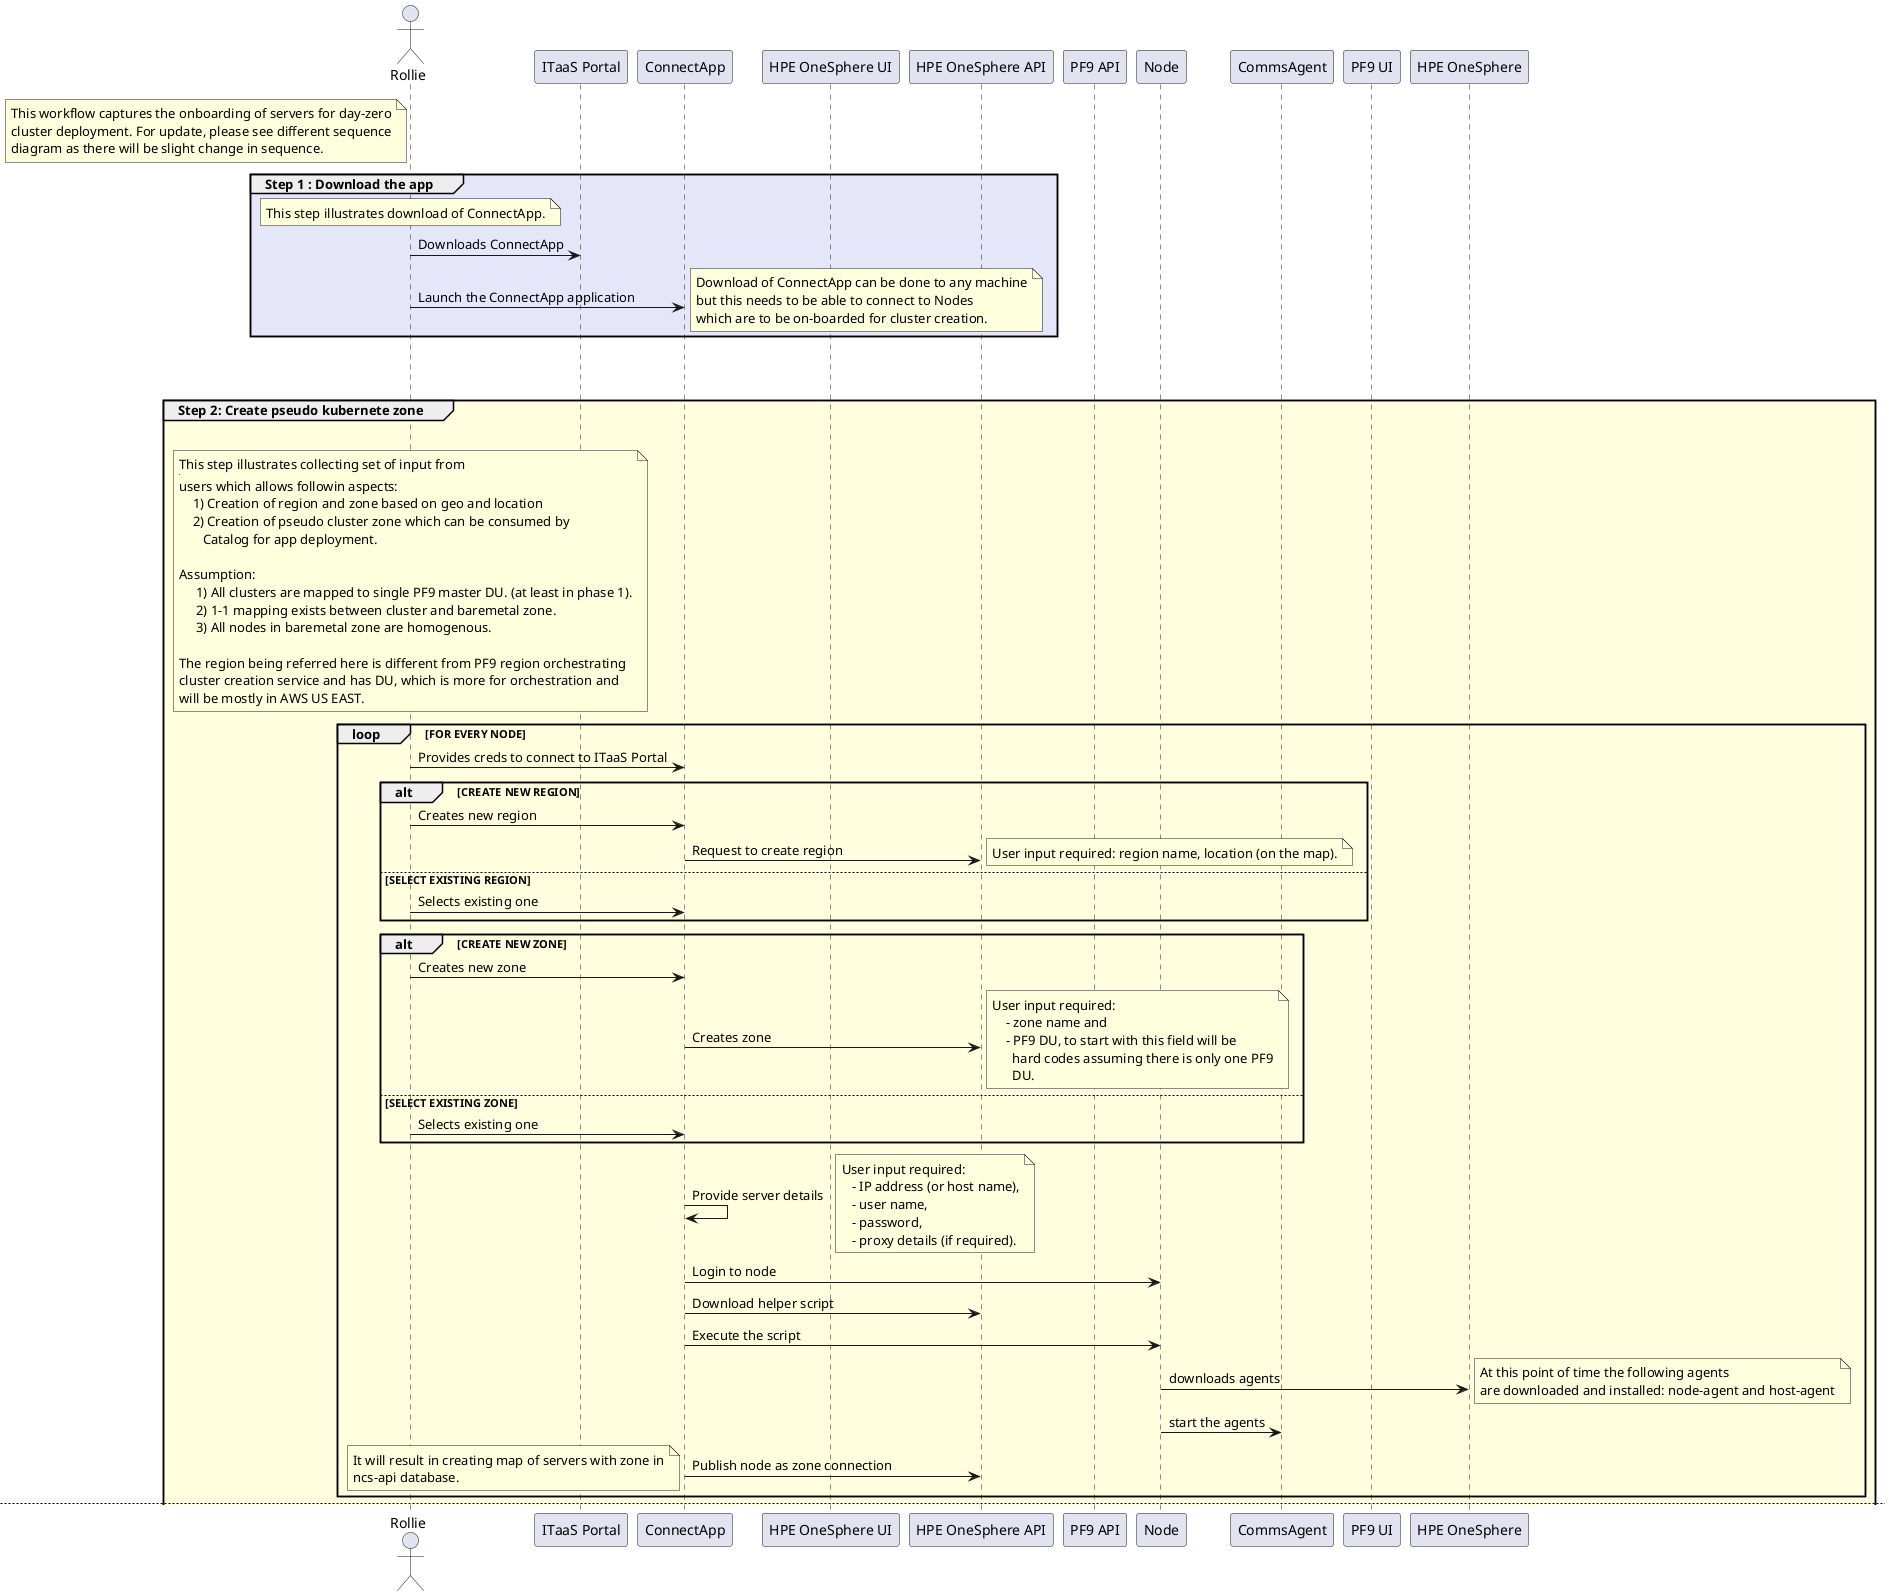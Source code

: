 @startuml

actor Rollie

participant "ITaaS Portal"
participant ConnectApp
participant "HPE OneSphere UI"
participant "HPE OneSphere API"
participant "PF9 API"
participant Node
participant CommsAgent
participant "PF9 UI"

note left Rollie
    This workflow captures the onboarding of servers for day-zero
    cluster deployment. For update, please see different sequence
    diagram as there will be slight change in sequence.
end note

group #Lavender Step 1 : Download the app
    note over Rollie
        This step illustrates download of ConnectApp.
    end note
    Rollie -> "ITaaS Portal": Downloads ConnectApp
    Rollie -> ConnectApp: Launch the ConnectApp application
    note right
        Download of ConnectApp can be done to any machine
        but this needs to be able to connect to Nodes
        which are to be on-boarded for cluster creation.
    end note
end

|||
|||
group #LightYellow Step 2: Create pseudo kubernete zone
    |||
    note over Rollie
        This step illustrates collecting set of input from
        |||
        users which allows followin aspects:
            1) Creation of region and zone based on geo and location
            2) Creation of pseudo cluster zone which can be consumed by
               Catalog for app deployment.

        Assumption:
             1) All clusters are mapped to single PF9 master DU. (at least in phase 1).
             2) 1-1 mapping exists between cluster and baremetal zone.
             3) All nodes in baremetal zone are homogenous.

        The region being referred here is different from PF9 region orchestrating
        cluster creation service and has DU, which is more for orchestration and
        will be mostly in AWS US EAST.
    end note

    loop FOR EVERY NODE
        Rollie -> ConnectApp: Provides creds to connect to ITaaS Portal

        alt CREATE NEW REGION
            Rollie -> ConnectApp: Creates new region
            ConnectApp -> "HPE OneSphere API": Request to create region
            note right
                User input required: region name, location (on the map).
            end note
        else SELECT EXISTING REGION
            Rollie -> ConnectApp: Selects existing one
        end

        alt CREATE NEW ZONE
            Rollie -> ConnectApp: Creates new zone
            ConnectApp -> "HPE OneSphere API": Creates zone
             note right
                User input required:
                    - zone name and
                    - PF9 DU, to start with this field will be
                      hard codes assuming there is only one PF9
                      DU.
             end note
        else SELECT EXISTING ZONE
            Rollie -> ConnectApp: Selects existing one
        end


        ConnectApp -> ConnectApp: Provide server details
        note right
             User input required:
                - IP address (or host name),
                - user name,
                - password,
                - proxy details (if required).
        end note
        ConnectApp -> Node: Login to node
        ConnectApp -> "HPE OneSphere API" : Download helper script
        ConnectApp -> Node : Execute the script
        Node -> "HPE OneSphere": downloads agents
        note right
            At this point of time the following agents
            are downloaded and installed: node-agent and host-agent
        end note
        Node -> CommsAgent: start the agents
        ConnectApp -> "HPE OneSphere API": Publish node as zone connection
        note left
            It will result in creating map of servers with zone in
            ncs-api database.
        end note


end

newpage

|||
|||

    group #Turquoise Step 3 : Authorization of servers
        |||
         note over Rollie
            All servers added need to be authorized before they gets consumed
            for cluster. Authorization of servers can be done in one for the
            following ways:
                1) Using PF9 UI or
                2) ConnectApp

             It is more prudent to do using ConnectApp though the below sequence
             diagram talks about both for the sake of evaluation.
        end note

        alt Usage of ConnectApp to authorize servers
            ConnectApp -> "HPE OneSphere API": Enable zone connections
            note left
                As part of enbling the servers the following will be done:
                    - Get all servers from PF9 resource manager for DU
                    - Filter the server matching the zone connection attributes
                    - Get PF9 resource id
                    - Authorize server using PF9 API
                    - Set server connection to enabled.

                 The flow is more like other private cloud onboarding
                 but it has subtle difference that it creates a pseudo zone
                 (like Catalog does in virtualized environment). So, there
                 is some code change anticipated here.
            end note
        else Usage of PF9 UI to authorize servers
            Rollie -> "PF9 UI": Browse the nodes in PF9 inventory
            loop FOR EVERY SERVER
                Rollie -> "PF9 UI": Click authorize button for each servers
            end loop
        end
    end
end loop
|||
|||

newpage

group #GreenYellow 4: Creation of cluster
     |||
     note over Rollie
        The cluster creation workflow can be exercised in multiple ways. The
        proposed choices are:
            1) PF9 UI to create cluster
            2) ConnectApp to create cluster
            3) HPE OneSphere UI (of private zone) to create cluster

        The preferred option is (1). This diagram talks about cluster creation
        only for the sake of completeness. For detailed description, see
        cluster creation workflow.

        As a flow, we agreed to deploy kuberentets on baremetal (not like a
        deployment which we do incase of cluster deployment in virtualized
        environment). If we compare the three option, here is the view:

            1) PF9 UI is easy to do if it does not incur too much cost to UI team
            2) ConnectApp is good for creation of cluster but it does not sound
               optimal for remaining lifecycle like update, upgrade and delete.
               It does not sound too convincing from user experience perspective.
               But it is OK to have cluster created and discovered in HPE OneSphere
               private zone page and rest of operation can be performed from
               there.
            3) It is more convincing as it resembles the experience of PF9
               UI and does not depend upon PF9 UI effort. Also, the other
               lifecycle operations e.g. delete, update and upgrade can be
               carried out from same HPE OneSphere UI and will have smooth
               user experience.
    end note
    alt PF9 UI to create cluster
        Rollie -> "PF9 UI": Create the kubernetes cluster
    else ConnectApp to create cluster
        ConnectApp -> "HPE OneSphere API": Create cluster
        note left
            A new HPE OneSphere API needs to be developed.
        end note
    else HPE OneSphere UI (of private zone) to create cluster
        Rollie -> "HPE OneSphere UI": Create cluster
        "HPE OneSphere UI" -> "HPE OneSphere API": Create cluster
        note left
            A new HPE OneSphere API needs to be developed which will be
            invoked by HPE OneSphere UI (private zone page).
        end note
    end
end

@enduml